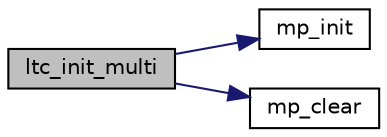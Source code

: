 digraph G
{
  edge [fontname="Helvetica",fontsize="10",labelfontname="Helvetica",labelfontsize="10"];
  node [fontname="Helvetica",fontsize="10",shape=record];
  rankdir="LR";
  Node1 [label="ltc_init_multi",height=0.2,width=0.4,color="black", fillcolor="grey75", style="filled" fontcolor="black"];
  Node1 -> Node2 [color="midnightblue",fontsize="10",style="solid",fontname="Helvetica"];
  Node2 [label="mp_init",height=0.2,width=0.4,color="black", fillcolor="white", style="filled",URL="$tommath_8h.html#af40a43523654299f5178fb2d2d0c2211"];
  Node1 -> Node3 [color="midnightblue",fontsize="10",style="solid",fontname="Helvetica"];
  Node3 [label="mp_clear",height=0.2,width=0.4,color="black", fillcolor="white", style="filled",URL="$tommath_8h.html#a0d8af25cba8b03d5bc1256ef40e7a9a4"];
}
